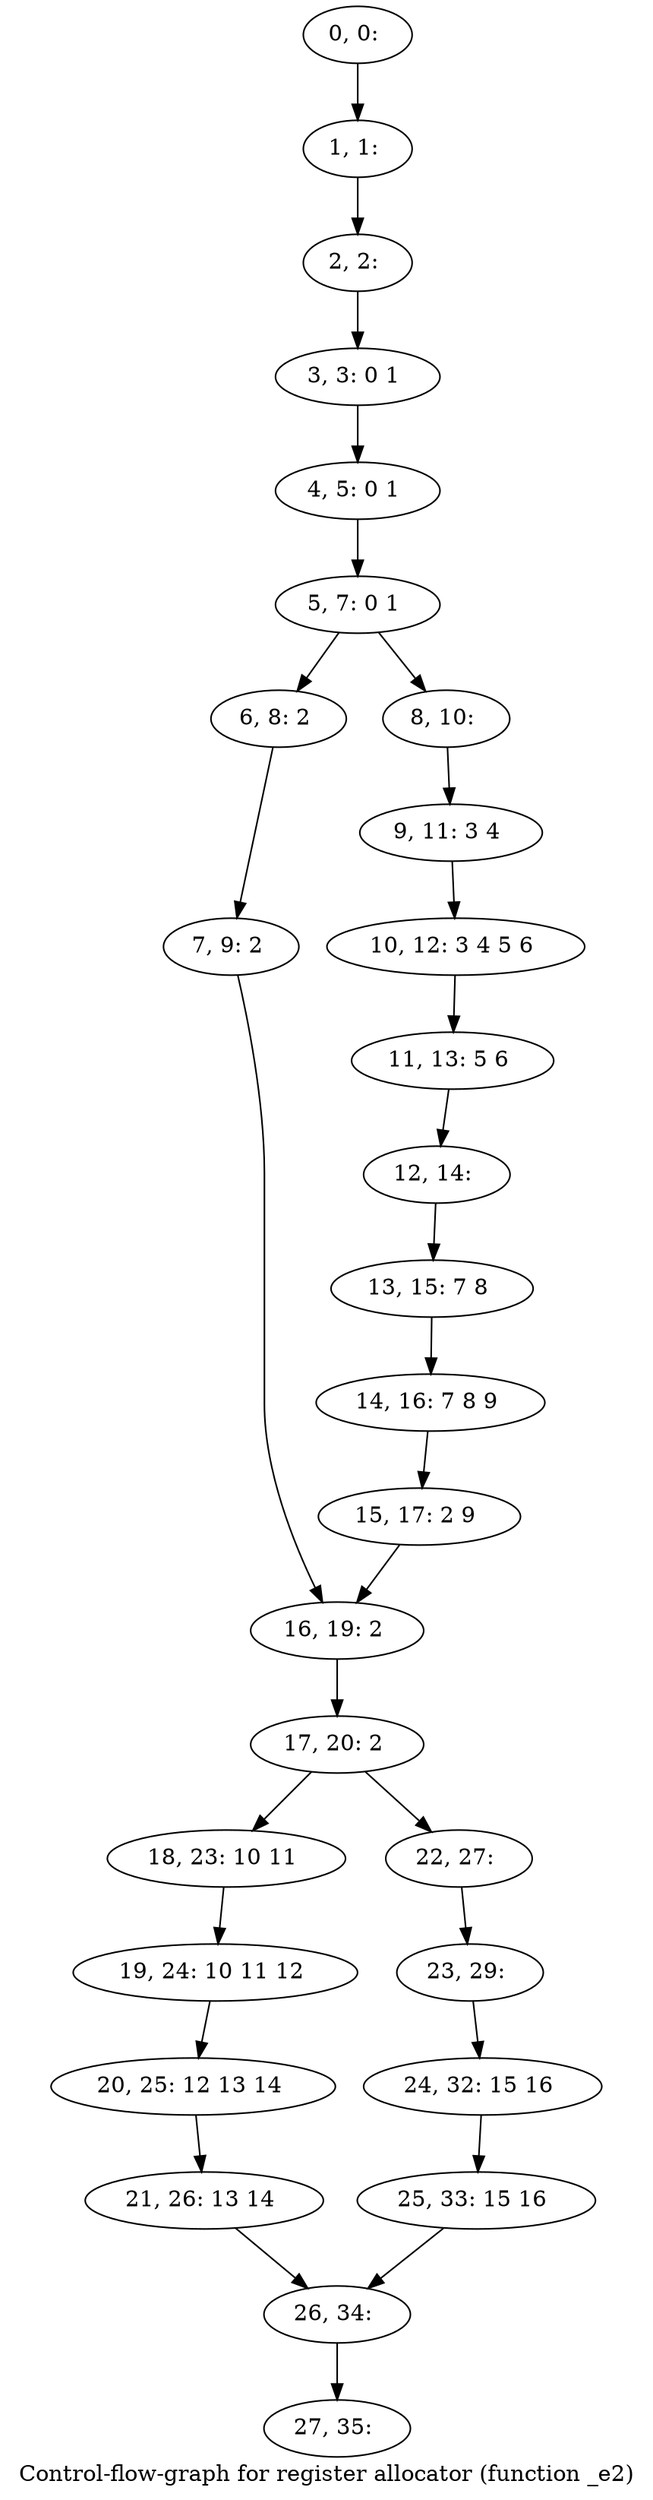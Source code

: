 digraph G {
graph [label="Control-flow-graph for register allocator (function _e2)"]
0[label="0, 0: "];
1[label="1, 1: "];
2[label="2, 2: "];
3[label="3, 3: 0 1 "];
4[label="4, 5: 0 1 "];
5[label="5, 7: 0 1 "];
6[label="6, 8: 2 "];
7[label="7, 9: 2 "];
8[label="8, 10: "];
9[label="9, 11: 3 4 "];
10[label="10, 12: 3 4 5 6 "];
11[label="11, 13: 5 6 "];
12[label="12, 14: "];
13[label="13, 15: 7 8 "];
14[label="14, 16: 7 8 9 "];
15[label="15, 17: 2 9 "];
16[label="16, 19: 2 "];
17[label="17, 20: 2 "];
18[label="18, 23: 10 11 "];
19[label="19, 24: 10 11 12 "];
20[label="20, 25: 12 13 14 "];
21[label="21, 26: 13 14 "];
22[label="22, 27: "];
23[label="23, 29: "];
24[label="24, 32: 15 16 "];
25[label="25, 33: 15 16 "];
26[label="26, 34: "];
27[label="27, 35: "];
0->1 ;
1->2 ;
2->3 ;
3->4 ;
4->5 ;
5->6 ;
5->8 ;
6->7 ;
7->16 ;
8->9 ;
9->10 ;
10->11 ;
11->12 ;
12->13 ;
13->14 ;
14->15 ;
15->16 ;
16->17 ;
17->18 ;
17->22 ;
18->19 ;
19->20 ;
20->21 ;
21->26 ;
22->23 ;
23->24 ;
24->25 ;
25->26 ;
26->27 ;
}

